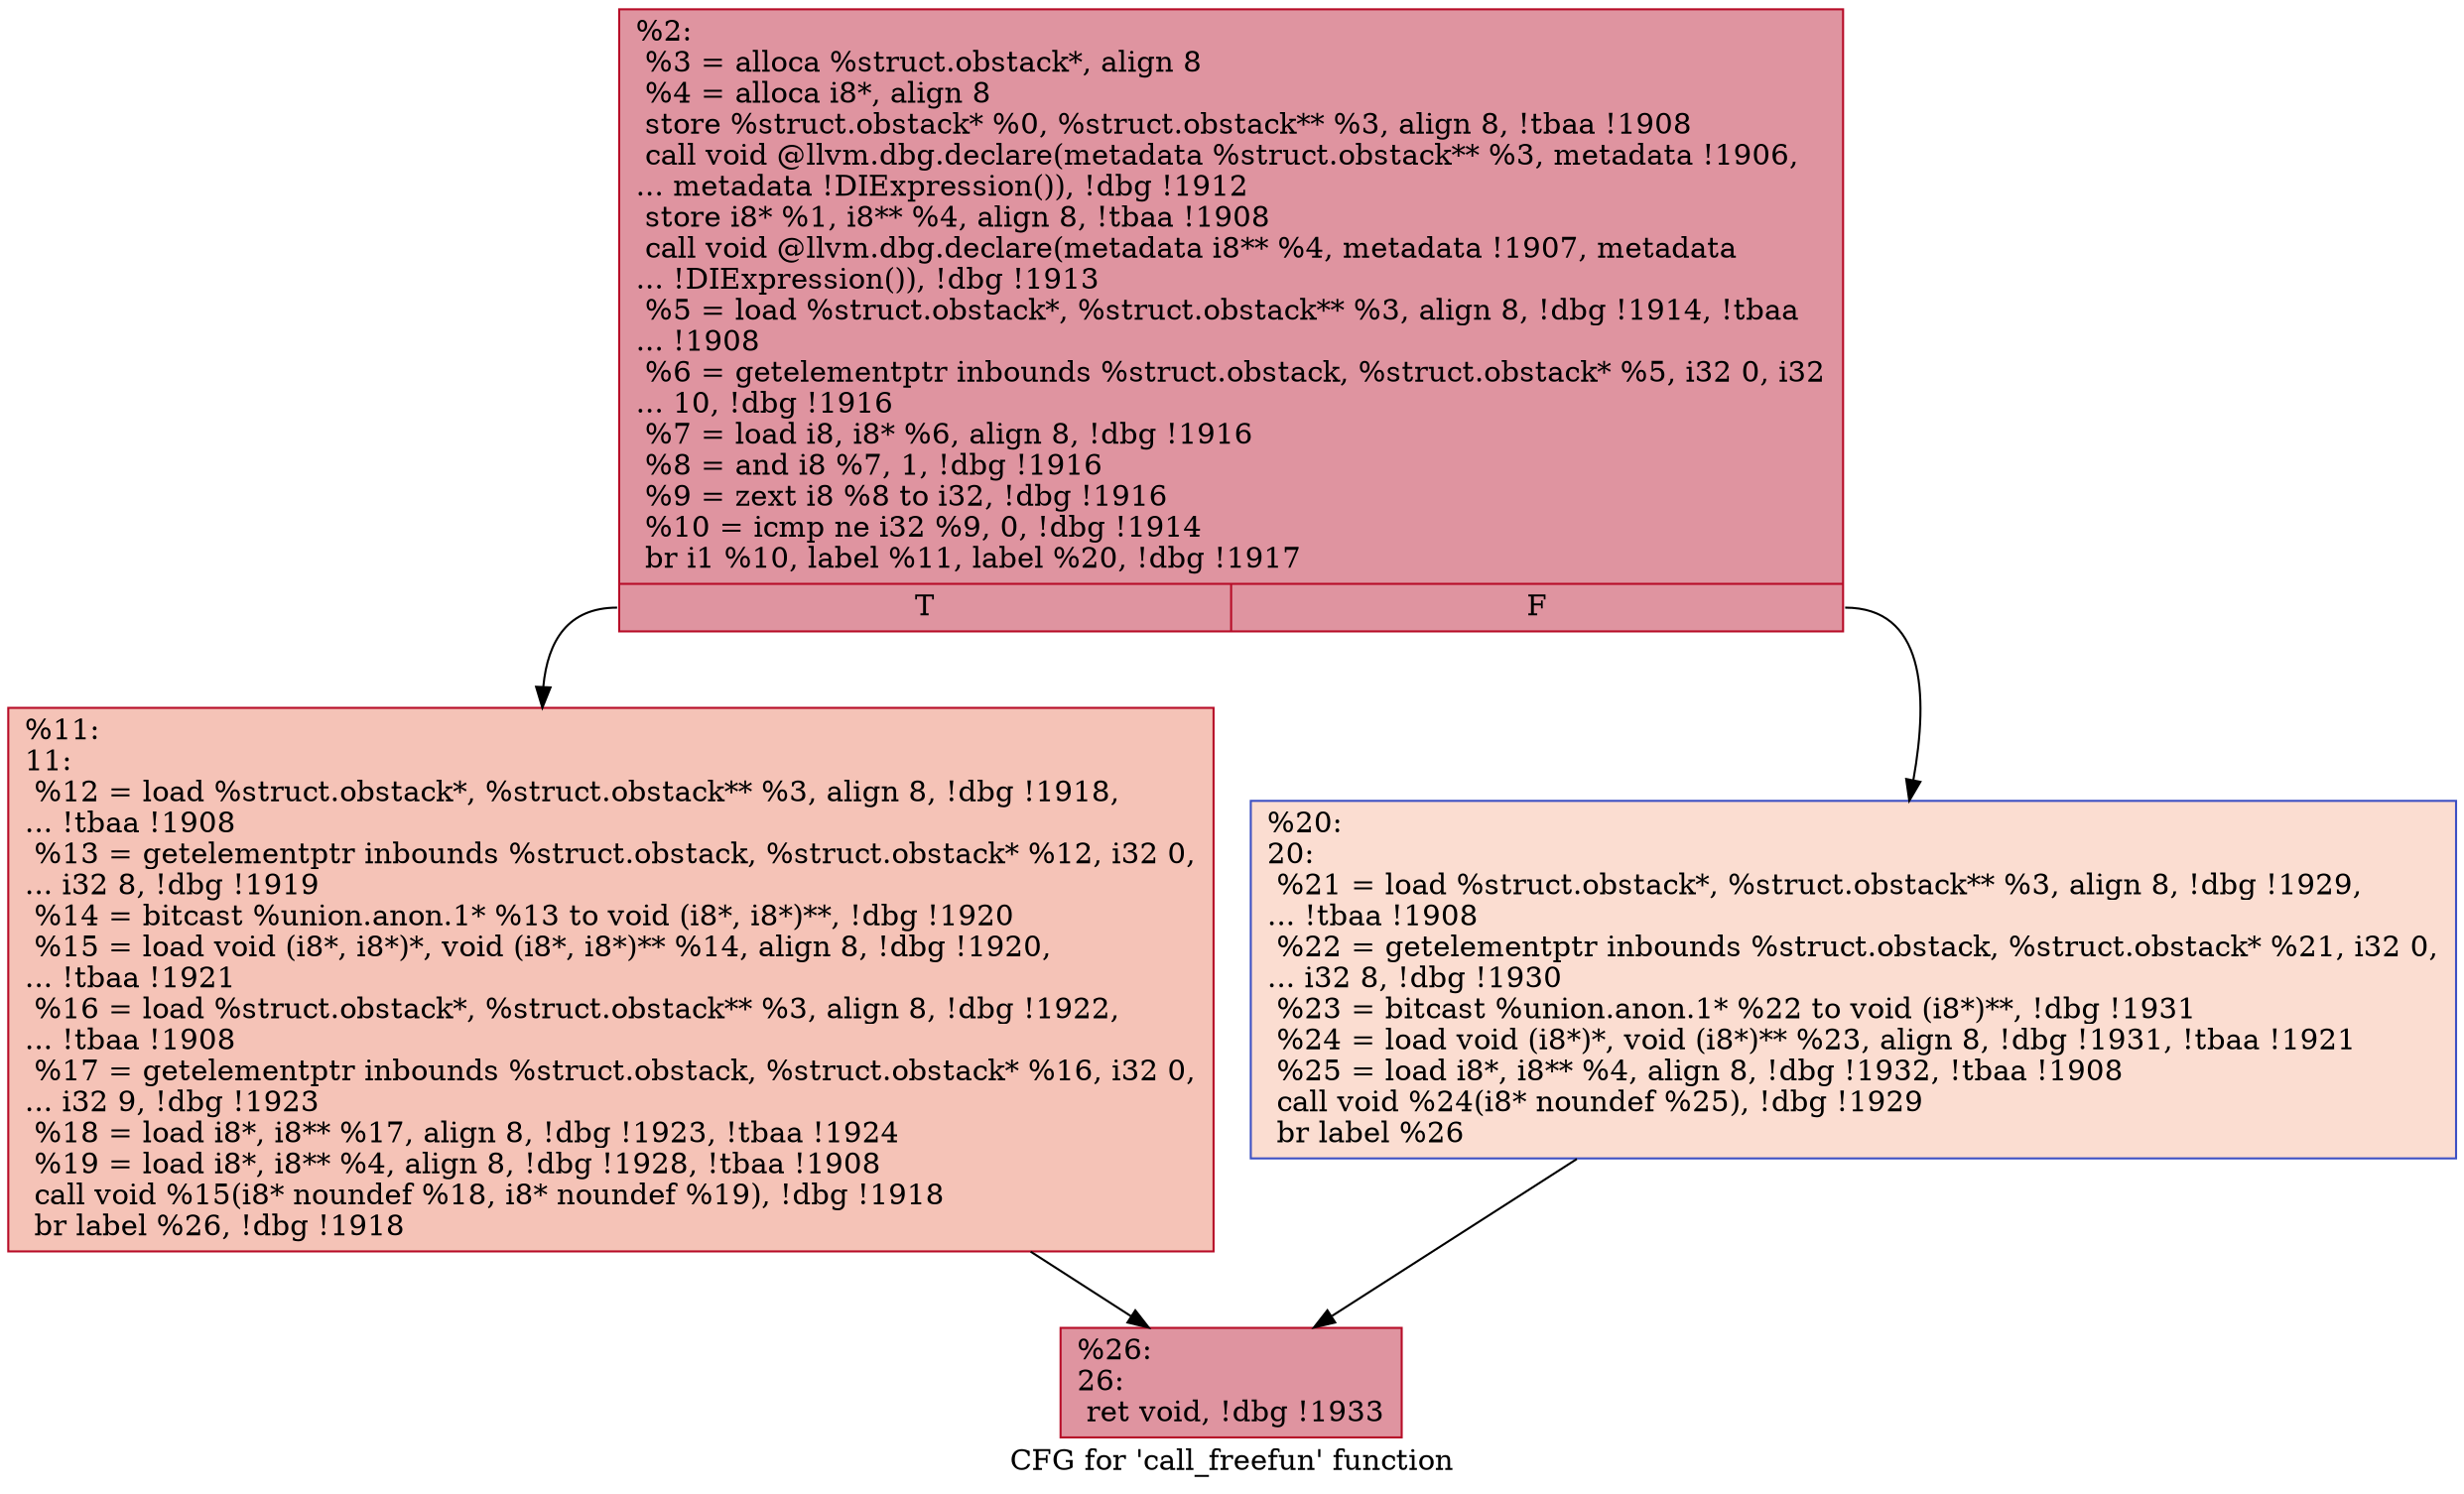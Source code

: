digraph "CFG for 'call_freefun' function" {
	label="CFG for 'call_freefun' function";

	Node0x2469d70 [shape=record,color="#b70d28ff", style=filled, fillcolor="#b70d2870",label="{%2:\l  %3 = alloca %struct.obstack*, align 8\l  %4 = alloca i8*, align 8\l  store %struct.obstack* %0, %struct.obstack** %3, align 8, !tbaa !1908\l  call void @llvm.dbg.declare(metadata %struct.obstack** %3, metadata !1906,\l... metadata !DIExpression()), !dbg !1912\l  store i8* %1, i8** %4, align 8, !tbaa !1908\l  call void @llvm.dbg.declare(metadata i8** %4, metadata !1907, metadata\l... !DIExpression()), !dbg !1913\l  %5 = load %struct.obstack*, %struct.obstack** %3, align 8, !dbg !1914, !tbaa\l... !1908\l  %6 = getelementptr inbounds %struct.obstack, %struct.obstack* %5, i32 0, i32\l... 10, !dbg !1916\l  %7 = load i8, i8* %6, align 8, !dbg !1916\l  %8 = and i8 %7, 1, !dbg !1916\l  %9 = zext i8 %8 to i32, !dbg !1916\l  %10 = icmp ne i32 %9, 0, !dbg !1914\l  br i1 %10, label %11, label %20, !dbg !1917\l|{<s0>T|<s1>F}}"];
	Node0x2469d70:s0 -> Node0x2469df0;
	Node0x2469d70:s1 -> Node0x2469e40;
	Node0x2469df0 [shape=record,color="#b70d28ff", style=filled, fillcolor="#e8765c70",label="{%11:\l11:                                               \l  %12 = load %struct.obstack*, %struct.obstack** %3, align 8, !dbg !1918,\l... !tbaa !1908\l  %13 = getelementptr inbounds %struct.obstack, %struct.obstack* %12, i32 0,\l... i32 8, !dbg !1919\l  %14 = bitcast %union.anon.1* %13 to void (i8*, i8*)**, !dbg !1920\l  %15 = load void (i8*, i8*)*, void (i8*, i8*)** %14, align 8, !dbg !1920,\l... !tbaa !1921\l  %16 = load %struct.obstack*, %struct.obstack** %3, align 8, !dbg !1922,\l... !tbaa !1908\l  %17 = getelementptr inbounds %struct.obstack, %struct.obstack* %16, i32 0,\l... i32 9, !dbg !1923\l  %18 = load i8*, i8** %17, align 8, !dbg !1923, !tbaa !1924\l  %19 = load i8*, i8** %4, align 8, !dbg !1928, !tbaa !1908\l  call void %15(i8* noundef %18, i8* noundef %19), !dbg !1918\l  br label %26, !dbg !1918\l}"];
	Node0x2469df0 -> Node0x2469e90;
	Node0x2469e40 [shape=record,color="#3d50c3ff", style=filled, fillcolor="#f7b39670",label="{%20:\l20:                                               \l  %21 = load %struct.obstack*, %struct.obstack** %3, align 8, !dbg !1929,\l... !tbaa !1908\l  %22 = getelementptr inbounds %struct.obstack, %struct.obstack* %21, i32 0,\l... i32 8, !dbg !1930\l  %23 = bitcast %union.anon.1* %22 to void (i8*)**, !dbg !1931\l  %24 = load void (i8*)*, void (i8*)** %23, align 8, !dbg !1931, !tbaa !1921\l  %25 = load i8*, i8** %4, align 8, !dbg !1932, !tbaa !1908\l  call void %24(i8* noundef %25), !dbg !1929\l  br label %26\l}"];
	Node0x2469e40 -> Node0x2469e90;
	Node0x2469e90 [shape=record,color="#b70d28ff", style=filled, fillcolor="#b70d2870",label="{%26:\l26:                                               \l  ret void, !dbg !1933\l}"];
}
